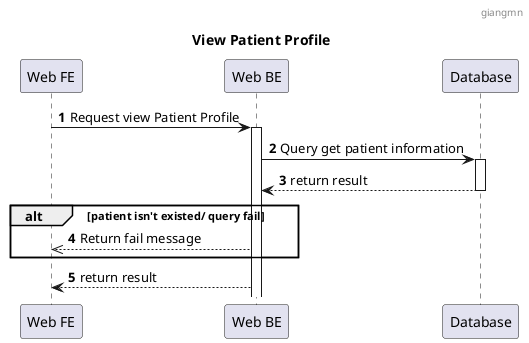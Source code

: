 @startuml
header : giangmn
title: View Patient Profile
autonumber

participant "Web FE" as fe
participant "Web BE" as be
participant "Database" as db

fe -> be: Request view Patient Profile
be++
be -> db: Query get patient information
db++
db --> be: return result
db--
alt patient isn't existed/ query fail
be -->> fe: Return fail message
end

be--> fe: return result
@enduml